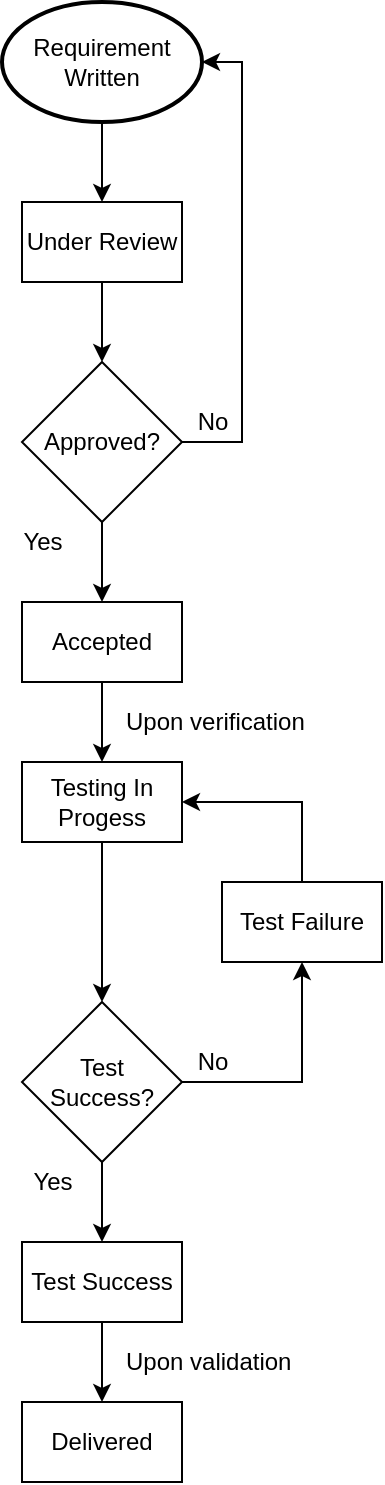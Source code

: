 <mxfile version="19.0.3" type="device"><diagram id="rcK1VH6BeD8ZLbOZSNlq" name="Page-1"><mxGraphModel dx="1404" dy="937" grid="1" gridSize="10" guides="1" tooltips="1" connect="1" arrows="1" fold="1" page="1" pageScale="1" pageWidth="850" pageHeight="1100" math="0" shadow="0"><root><mxCell id="0"/><mxCell id="1" parent="0"/><mxCell id="WQK93Q5MeZyg8J80Tq1M-3" style="edgeStyle=orthogonalEdgeStyle;rounded=0;orthogonalLoop=1;jettySize=auto;html=1;exitX=0.5;exitY=1;exitDx=0;exitDy=0;exitPerimeter=0;entryX=0.5;entryY=0;entryDx=0;entryDy=0;" parent="1" source="WQK93Q5MeZyg8J80Tq1M-1" target="WQK93Q5MeZyg8J80Tq1M-2" edge="1"><mxGeometry relative="1" as="geometry"/></mxCell><mxCell id="WQK93Q5MeZyg8J80Tq1M-1" value="Requirement Written" style="strokeWidth=2;html=1;shape=mxgraph.flowchart.start_1;whiteSpace=wrap;" parent="1" vertex="1"><mxGeometry x="960" y="40" width="100" height="60" as="geometry"/></mxCell><mxCell id="WQK93Q5MeZyg8J80Tq1M-5" style="edgeStyle=orthogonalEdgeStyle;rounded=0;orthogonalLoop=1;jettySize=auto;html=1;exitX=0.5;exitY=1;exitDx=0;exitDy=0;entryX=0.5;entryY=0;entryDx=0;entryDy=0;" parent="1" source="WQK93Q5MeZyg8J80Tq1M-2" target="WQK93Q5MeZyg8J80Tq1M-4" edge="1"><mxGeometry relative="1" as="geometry"/></mxCell><mxCell id="WQK93Q5MeZyg8J80Tq1M-2" value="Under Review" style="rounded=0;whiteSpace=wrap;html=1;" parent="1" vertex="1"><mxGeometry x="970" y="140" width="80" height="40" as="geometry"/></mxCell><mxCell id="WQK93Q5MeZyg8J80Tq1M-6" style="edgeStyle=orthogonalEdgeStyle;rounded=0;orthogonalLoop=1;jettySize=auto;html=1;exitX=1;exitY=0.5;exitDx=0;exitDy=0;entryX=1;entryY=0.5;entryDx=0;entryDy=0;entryPerimeter=0;" parent="1" source="WQK93Q5MeZyg8J80Tq1M-4" target="WQK93Q5MeZyg8J80Tq1M-1" edge="1"><mxGeometry relative="1" as="geometry"><Array as="points"><mxPoint x="1080" y="260"/><mxPoint x="1080" y="70"/></Array></mxGeometry></mxCell><mxCell id="WQK93Q5MeZyg8J80Tq1M-11" style="edgeStyle=orthogonalEdgeStyle;rounded=0;orthogonalLoop=1;jettySize=auto;html=1;exitX=0.5;exitY=1;exitDx=0;exitDy=0;entryX=0.5;entryY=0;entryDx=0;entryDy=0;" parent="1" source="WQK93Q5MeZyg8J80Tq1M-4" target="WQK93Q5MeZyg8J80Tq1M-8" edge="1"><mxGeometry relative="1" as="geometry"/></mxCell><mxCell id="WQK93Q5MeZyg8J80Tq1M-4" value="Approved?" style="rhombus;whiteSpace=wrap;html=1;" parent="1" vertex="1"><mxGeometry x="970" y="220" width="80" height="80" as="geometry"/></mxCell><mxCell id="WQK93Q5MeZyg8J80Tq1M-10" style="edgeStyle=orthogonalEdgeStyle;rounded=0;orthogonalLoop=1;jettySize=auto;html=1;exitX=0.5;exitY=1;exitDx=0;exitDy=0;entryX=0.5;entryY=0;entryDx=0;entryDy=0;" parent="1" source="WQK93Q5MeZyg8J80Tq1M-8" edge="1"><mxGeometry relative="1" as="geometry"><mxPoint x="1010" y="420" as="targetPoint"/></mxGeometry></mxCell><mxCell id="WQK93Q5MeZyg8J80Tq1M-8" value="Accepted" style="rounded=0;whiteSpace=wrap;html=1;" parent="1" vertex="1"><mxGeometry x="970" y="340" width="80" height="40" as="geometry"/></mxCell><mxCell id="WQK93Q5MeZyg8J80Tq1M-16" style="edgeStyle=orthogonalEdgeStyle;rounded=0;orthogonalLoop=1;jettySize=auto;html=1;exitX=0.5;exitY=1;exitDx=0;exitDy=0;entryX=0.5;entryY=0;entryDx=0;entryDy=0;" parent="1" source="WQK93Q5MeZyg8J80Tq1M-12" target="WQK93Q5MeZyg8J80Tq1M-14" edge="1"><mxGeometry relative="1" as="geometry"/></mxCell><mxCell id="WQK93Q5MeZyg8J80Tq1M-12" value="Testing In Progess" style="rounded=0;whiteSpace=wrap;html=1;" parent="1" vertex="1"><mxGeometry x="970" y="420" width="80" height="40" as="geometry"/></mxCell><mxCell id="WQK93Q5MeZyg8J80Tq1M-17" style="edgeStyle=orthogonalEdgeStyle;rounded=0;orthogonalLoop=1;jettySize=auto;html=1;exitX=0.5;exitY=1;exitDx=0;exitDy=0;entryX=0.5;entryY=0;entryDx=0;entryDy=0;" parent="1" source="WQK93Q5MeZyg8J80Tq1M-14" target="WQK93Q5MeZyg8J80Tq1M-15" edge="1"><mxGeometry relative="1" as="geometry"/></mxCell><mxCell id="WQK93Q5MeZyg8J80Tq1M-21" style="edgeStyle=orthogonalEdgeStyle;rounded=0;orthogonalLoop=1;jettySize=auto;html=1;exitX=1;exitY=0.5;exitDx=0;exitDy=0;entryX=0.5;entryY=1;entryDx=0;entryDy=0;" parent="1" source="WQK93Q5MeZyg8J80Tq1M-14" target="WQK93Q5MeZyg8J80Tq1M-19" edge="1"><mxGeometry relative="1" as="geometry"/></mxCell><mxCell id="WQK93Q5MeZyg8J80Tq1M-14" value="Test &lt;br&gt;Success?" style="rhombus;whiteSpace=wrap;html=1;" parent="1" vertex="1"><mxGeometry x="970" y="540" width="80" height="80" as="geometry"/></mxCell><mxCell id="WQK93Q5MeZyg8J80Tq1M-24" style="edgeStyle=orthogonalEdgeStyle;rounded=0;orthogonalLoop=1;jettySize=auto;html=1;exitX=0.5;exitY=1;exitDx=0;exitDy=0;entryX=0.5;entryY=0;entryDx=0;entryDy=0;" parent="1" source="WQK93Q5MeZyg8J80Tq1M-15" target="WQK93Q5MeZyg8J80Tq1M-23" edge="1"><mxGeometry relative="1" as="geometry"/></mxCell><mxCell id="WQK93Q5MeZyg8J80Tq1M-15" value="Test Success" style="rounded=0;whiteSpace=wrap;html=1;" parent="1" vertex="1"><mxGeometry x="970" y="660" width="80" height="40" as="geometry"/></mxCell><mxCell id="WQK93Q5MeZyg8J80Tq1M-22" style="edgeStyle=orthogonalEdgeStyle;rounded=0;orthogonalLoop=1;jettySize=auto;html=1;exitX=0.5;exitY=0;exitDx=0;exitDy=0;entryX=1;entryY=0.5;entryDx=0;entryDy=0;" parent="1" source="WQK93Q5MeZyg8J80Tq1M-19" target="WQK93Q5MeZyg8J80Tq1M-12" edge="1"><mxGeometry relative="1" as="geometry"/></mxCell><mxCell id="WQK93Q5MeZyg8J80Tq1M-19" value="Test Failure" style="rounded=0;whiteSpace=wrap;html=1;" parent="1" vertex="1"><mxGeometry x="1070" y="480" width="80" height="40" as="geometry"/></mxCell><mxCell id="WQK93Q5MeZyg8J80Tq1M-23" value="Delivered" style="rounded=0;whiteSpace=wrap;html=1;" parent="1" vertex="1"><mxGeometry x="970" y="740" width="80" height="40" as="geometry"/></mxCell><mxCell id="WQK93Q5MeZyg8J80Tq1M-26" value="Upon validation" style="text;html=1;align=left;verticalAlign=middle;resizable=0;points=[];autosize=1;strokeColor=none;fillColor=none;" parent="1" vertex="1"><mxGeometry x="1020" y="710" width="100" height="20" as="geometry"/></mxCell><mxCell id="WQK93Q5MeZyg8J80Tq1M-27" value="No" style="text;html=1;align=center;verticalAlign=middle;resizable=0;points=[];autosize=1;strokeColor=none;fillColor=none;" parent="1" vertex="1"><mxGeometry x="1050" y="560" width="30" height="20" as="geometry"/></mxCell><mxCell id="WQK93Q5MeZyg8J80Tq1M-28" value="Yes" style="text;html=1;align=center;verticalAlign=middle;resizable=0;points=[];autosize=1;strokeColor=none;fillColor=none;" parent="1" vertex="1"><mxGeometry x="965" y="620" width="40" height="20" as="geometry"/></mxCell><mxCell id="WQK93Q5MeZyg8J80Tq1M-29" value="Upon verification&amp;nbsp;" style="text;html=1;align=left;verticalAlign=middle;resizable=0;points=[];autosize=1;strokeColor=none;fillColor=none;" parent="1" vertex="1"><mxGeometry x="1020" y="390" width="110" height="20" as="geometry"/></mxCell><mxCell id="WQK93Q5MeZyg8J80Tq1M-30" value="No" style="text;html=1;align=center;verticalAlign=middle;resizable=0;points=[];autosize=1;strokeColor=none;fillColor=none;" parent="1" vertex="1"><mxGeometry x="1050" y="240" width="30" height="20" as="geometry"/></mxCell><mxCell id="WQK93Q5MeZyg8J80Tq1M-31" value="Yes" style="text;html=1;align=center;verticalAlign=middle;resizable=0;points=[];autosize=1;strokeColor=none;fillColor=none;" parent="1" vertex="1"><mxGeometry x="960" y="300" width="40" height="20" as="geometry"/></mxCell></root></mxGraphModel></diagram></mxfile>